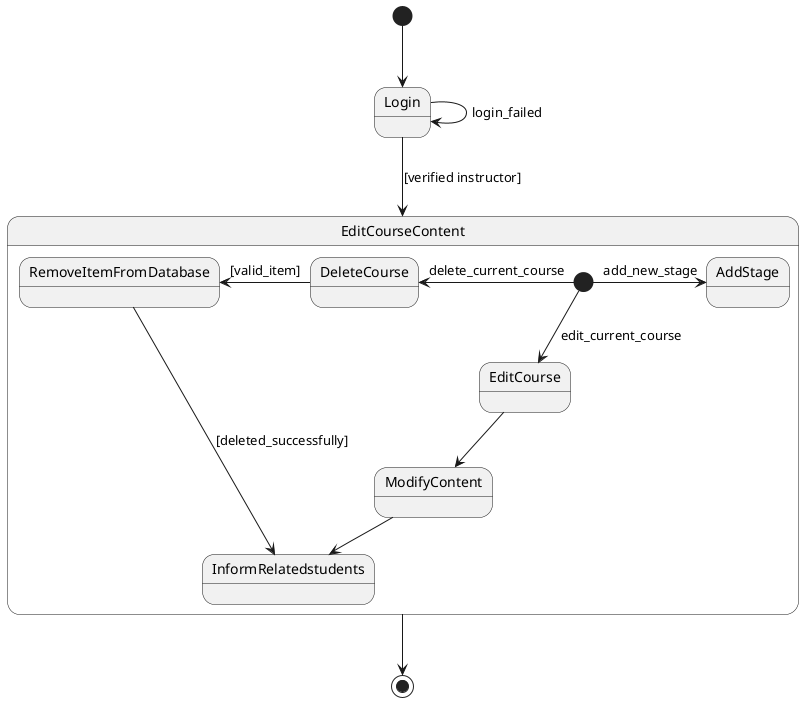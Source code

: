 @startuml
[*] --> Login
Login --> Login :login_failed
Login --> EditCourseContent :[verified instructor]
state EditCourseContent{
    [*] -> AddStage: add_new_stage
    [*] --> EditCourse: edit_current_course
    [*] -left-> DeleteCourse: delete_current_course
    DeleteCourse -left-> RemoveItemFromDatabase: [valid_item]
    RemoveItemFromDatabase --> InformRelatedstudents: [deleted_successfully]

    EditCourse --> ModifyContent
    ModifyContent --> InformRelatedstudents

}
EditCourseContent --> [*]
@enduml